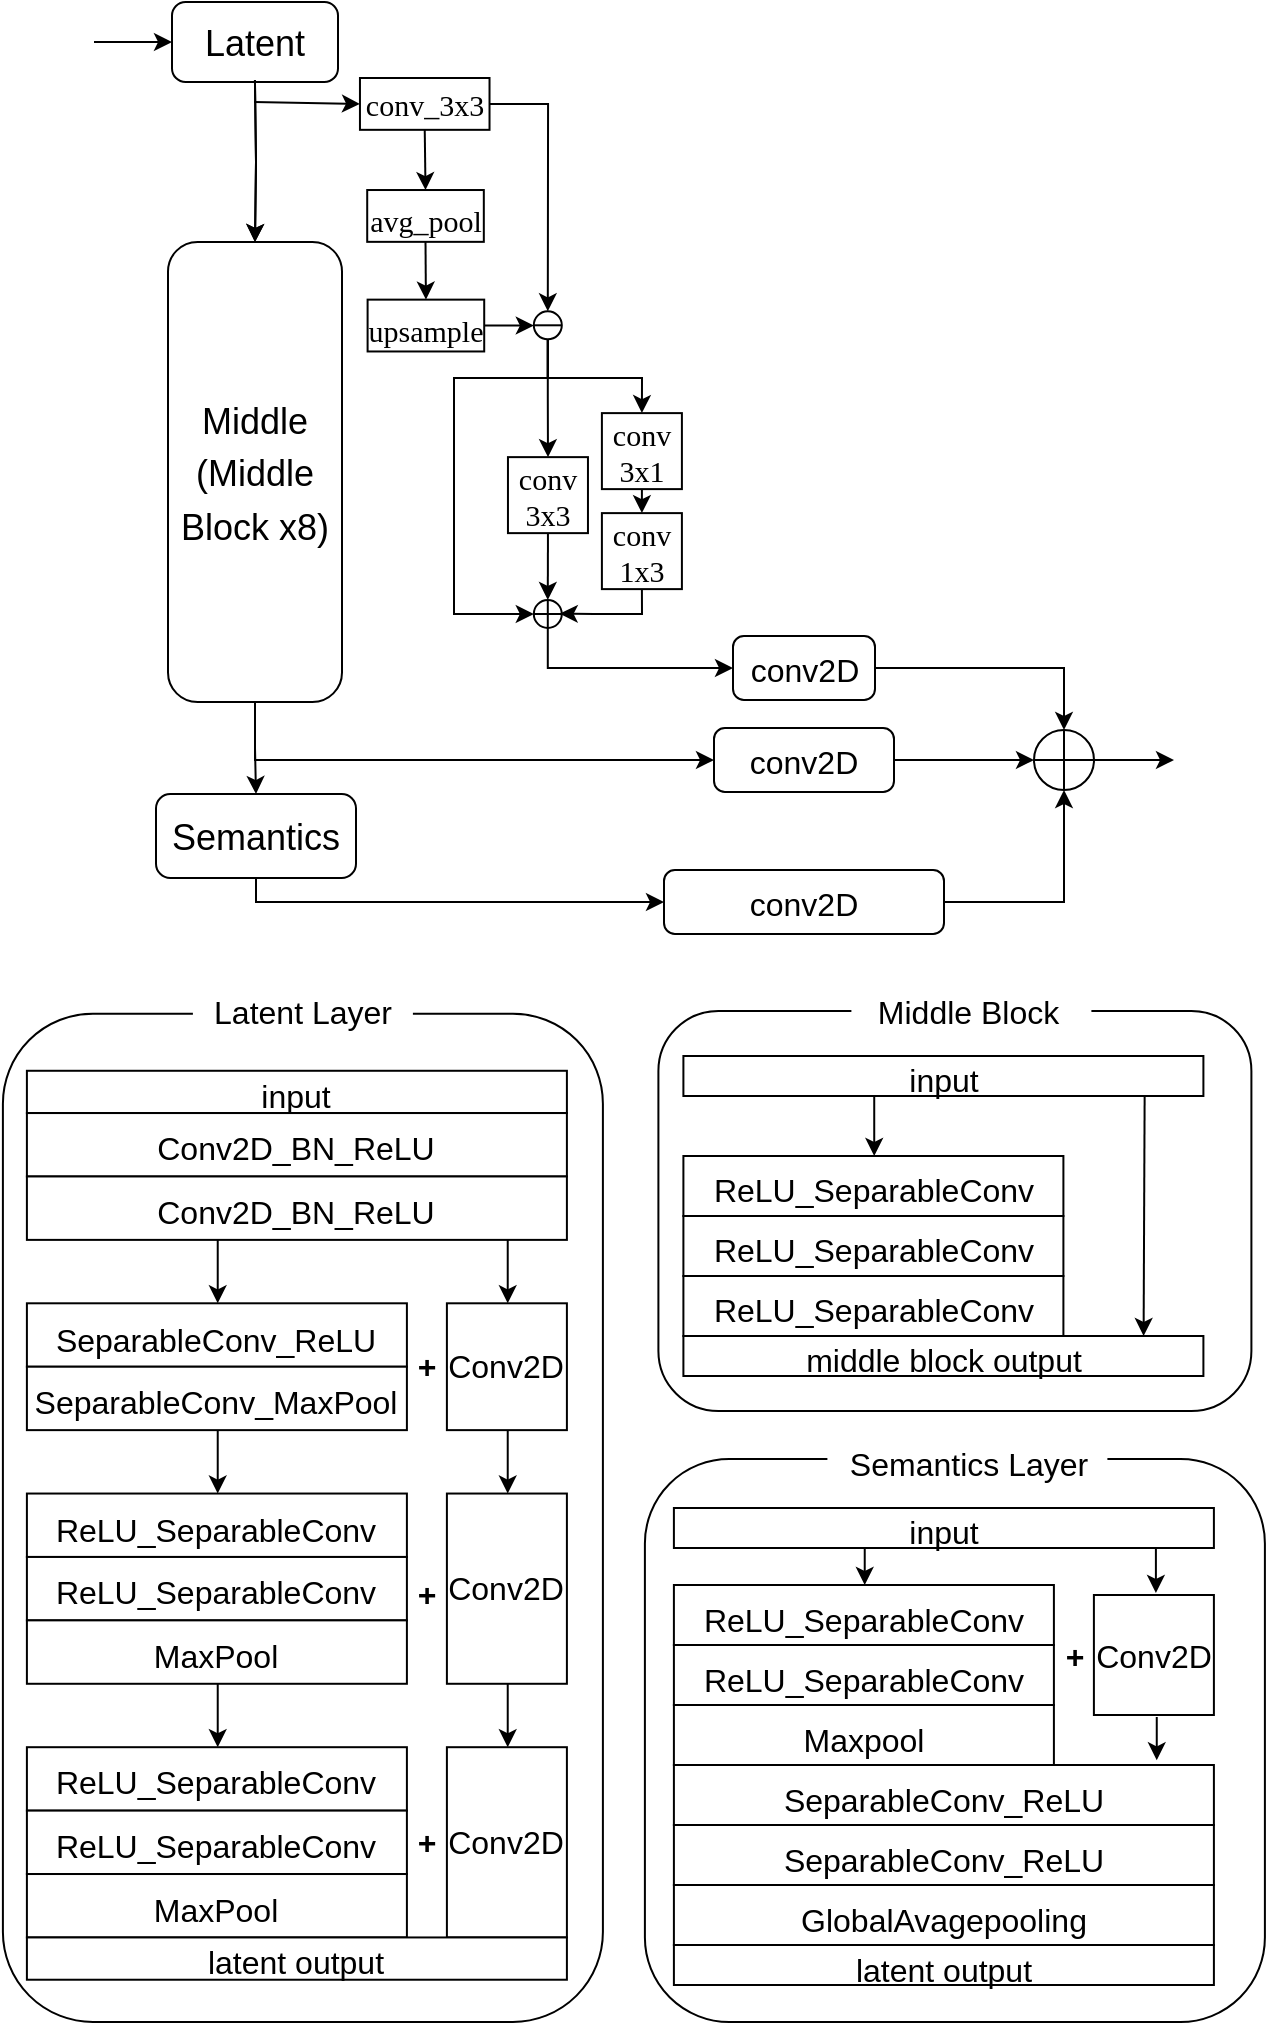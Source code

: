<mxfile version="20.1.4" type="github">
  <diagram id="WAzO3WtMI_GyH3f_W9UE" name="Page-1">
    <mxGraphModel dx="2083" dy="1108" grid="1" gridSize="10" guides="1" tooltips="1" connect="1" arrows="1" fold="1" page="1" pageScale="1" pageWidth="827" pageHeight="1169" math="0" shadow="0">
      <root>
        <mxCell id="0" />
        <mxCell id="1" parent="0" />
        <mxCell id="YoniJZbzX_0_3eX6zQOQ-44" style="edgeStyle=orthogonalEdgeStyle;rounded=0;orthogonalLoop=1;jettySize=auto;html=1;exitX=0.5;exitY=1;exitDx=0;exitDy=0;entryX=0.5;entryY=0;entryDx=0;entryDy=0;fontSize=28;" edge="1" parent="1" source="YoniJZbzX_0_3eX6zQOQ-24" target="YoniJZbzX_0_3eX6zQOQ-28">
          <mxGeometry relative="1" as="geometry">
            <Array as="points">
              <mxPoint x="317" y="248" />
              <mxPoint x="364" y="248" />
            </Array>
          </mxGeometry>
        </mxCell>
        <mxCell id="YoniJZbzX_0_3eX6zQOQ-49" style="edgeStyle=orthogonalEdgeStyle;rounded=0;orthogonalLoop=1;jettySize=auto;html=1;exitX=0.5;exitY=1;exitDx=0;exitDy=0;entryX=0;entryY=0.5;entryDx=0;entryDy=0;fontSize=28;" edge="1" parent="1" source="YoniJZbzX_0_3eX6zQOQ-24" target="YoniJZbzX_0_3eX6zQOQ-37">
          <mxGeometry relative="1" as="geometry">
            <Array as="points">
              <mxPoint x="317" y="248" />
              <mxPoint x="270" y="248" />
              <mxPoint x="270" y="366" />
            </Array>
          </mxGeometry>
        </mxCell>
        <mxCell id="YoniJZbzX_0_3eX6zQOQ-24" value="" style="ellipse;whiteSpace=wrap;html=1;labelBackgroundColor=none;fontFamily=Times New Roman;fontSize=20;fillColor=none;gradientColor=none;" vertex="1" parent="1">
          <mxGeometry x="309.904" y="214.652" width="14" height="14" as="geometry" />
        </mxCell>
        <mxCell id="YoniJZbzX_0_3eX6zQOQ-6" value="" style="endArrow=classic;html=1;rounded=0;fontFamily=Times New Roman;fontSize=20;exitX=1;exitY=0.5;exitDx=0;exitDy=0;entryX=0.5;entryY=0;entryDx=0;entryDy=0;" edge="1" parent="1" target="YoniJZbzX_0_3eX6zQOQ-24">
          <mxGeometry width="50" height="50" relative="1" as="geometry">
            <mxPoint x="282.76" y="110.957" as="sourcePoint" />
            <mxPoint x="317.03" y="199.061" as="targetPoint" />
            <Array as="points">
              <mxPoint x="317.03" y="110.957" />
            </Array>
          </mxGeometry>
        </mxCell>
        <mxCell id="6SteIcs9atlxRpSBMP28-93" value="" style="edgeStyle=orthogonalEdgeStyle;rounded=0;orthogonalLoop=1;jettySize=auto;html=1;fontSize=20;" parent="1" target="6SteIcs9atlxRpSBMP28-2" edge="1">
          <mxGeometry relative="1" as="geometry">
            <mxPoint x="170.471" y="99" as="sourcePoint" />
          </mxGeometry>
        </mxCell>
        <mxCell id="6SteIcs9atlxRpSBMP28-94" value="" style="edgeStyle=orthogonalEdgeStyle;rounded=0;orthogonalLoop=1;jettySize=auto;html=1;fontSize=20;" parent="1" target="6SteIcs9atlxRpSBMP28-2" edge="1">
          <mxGeometry relative="1" as="geometry">
            <mxPoint x="170.471" y="99" as="sourcePoint" />
          </mxGeometry>
        </mxCell>
        <mxCell id="YoniJZbzX_0_3eX6zQOQ-26" style="edgeStyle=orthogonalEdgeStyle;rounded=0;orthogonalLoop=1;jettySize=auto;html=1;exitX=0.5;exitY=1;exitDx=0;exitDy=0;entryX=0.5;entryY=0;entryDx=0;entryDy=0;fontSize=20;" edge="1" parent="1" source="6SteIcs9atlxRpSBMP28-2" target="6SteIcs9atlxRpSBMP28-3">
          <mxGeometry relative="1" as="geometry" />
        </mxCell>
        <mxCell id="YoniJZbzX_0_3eX6zQOQ-60" style="edgeStyle=orthogonalEdgeStyle;rounded=0;orthogonalLoop=1;jettySize=auto;html=1;exitX=0.5;exitY=1;exitDx=0;exitDy=0;entryX=0;entryY=0.5;entryDx=0;entryDy=0;fontSize=16;" edge="1" parent="1" source="6SteIcs9atlxRpSBMP28-2" target="6SteIcs9atlxRpSBMP28-80">
          <mxGeometry relative="1" as="geometry" />
        </mxCell>
        <mxCell id="6SteIcs9atlxRpSBMP28-2" value="&lt;font style=&quot;font-size: 18px;&quot;&gt;&lt;span style=&quot;&quot;&gt;Middle&lt;/span&gt;&lt;br&gt;&lt;font style=&quot;font-size: 18px;&quot;&gt;(Middle Block x8)&lt;/font&gt;&lt;br&gt;&lt;/font&gt;" style="rounded=1;whiteSpace=wrap;html=1;fontSize=22;strokeColor=default;fillColor=none;arcSize=17;" parent="1" vertex="1">
          <mxGeometry x="127" y="180" width="87" height="230" as="geometry" />
        </mxCell>
        <mxCell id="YoniJZbzX_0_3eX6zQOQ-57" style="edgeStyle=orthogonalEdgeStyle;rounded=0;orthogonalLoop=1;jettySize=auto;html=1;exitX=0.5;exitY=1;exitDx=0;exitDy=0;entryX=0;entryY=0.5;entryDx=0;entryDy=0;fontSize=16;" edge="1" parent="1" source="6SteIcs9atlxRpSBMP28-3" target="6SteIcs9atlxRpSBMP28-82">
          <mxGeometry relative="1" as="geometry">
            <Array as="points">
              <mxPoint x="171" y="510" />
            </Array>
          </mxGeometry>
        </mxCell>
        <mxCell id="6SteIcs9atlxRpSBMP28-3" value="&lt;font style=&quot;font-size: 18px;&quot;&gt;Semantics&lt;/font&gt;" style="rounded=1;whiteSpace=wrap;html=1;fontSize=22;strokeColor=default;fillColor=none;arcSize=17;" parent="1" vertex="1">
          <mxGeometry x="121" y="456" width="100" height="42" as="geometry" />
        </mxCell>
        <mxCell id="YoniJZbzX_0_3eX6zQOQ-56" style="edgeStyle=orthogonalEdgeStyle;rounded=0;orthogonalLoop=1;jettySize=auto;html=1;exitX=1;exitY=0.5;exitDx=0;exitDy=0;entryX=0.5;entryY=0;entryDx=0;entryDy=0;fontSize=16;" edge="1" parent="1" source="6SteIcs9atlxRpSBMP28-74" target="YoniJZbzX_0_3eX6zQOQ-53">
          <mxGeometry relative="1" as="geometry" />
        </mxCell>
        <mxCell id="6SteIcs9atlxRpSBMP28-74" value="&lt;font style=&quot;font-size: 16px;&quot;&gt;conv2D&lt;/font&gt;" style="rounded=1;whiteSpace=wrap;html=1;fontSize=22;strokeColor=default;fillColor=white;arcSize=17;" parent="1" vertex="1">
          <mxGeometry x="409.5" y="377" width="71" height="32" as="geometry" />
        </mxCell>
        <mxCell id="YoniJZbzX_0_3eX6zQOQ-54" style="edgeStyle=orthogonalEdgeStyle;rounded=0;orthogonalLoop=1;jettySize=auto;html=1;exitX=1;exitY=0.5;exitDx=0;exitDy=0;entryX=0;entryY=0.5;entryDx=0;entryDy=0;fontSize=16;" edge="1" parent="1" source="6SteIcs9atlxRpSBMP28-80" target="YoniJZbzX_0_3eX6zQOQ-53">
          <mxGeometry relative="1" as="geometry" />
        </mxCell>
        <mxCell id="6SteIcs9atlxRpSBMP28-80" value="&lt;font style=&quot;font-size: 16px;&quot;&gt;conv2D&lt;/font&gt;" style="rounded=1;whiteSpace=wrap;html=1;fontSize=22;strokeColor=default;fillColor=white;arcSize=17;align=center;" parent="1" vertex="1">
          <mxGeometry x="400" y="423" width="90" height="32" as="geometry" />
        </mxCell>
        <mxCell id="YoniJZbzX_0_3eX6zQOQ-58" style="edgeStyle=orthogonalEdgeStyle;rounded=0;orthogonalLoop=1;jettySize=auto;html=1;exitX=1;exitY=0.5;exitDx=0;exitDy=0;entryX=0.5;entryY=1;entryDx=0;entryDy=0;fontSize=16;" edge="1" parent="1" source="6SteIcs9atlxRpSBMP28-82" target="YoniJZbzX_0_3eX6zQOQ-53">
          <mxGeometry relative="1" as="geometry" />
        </mxCell>
        <mxCell id="6SteIcs9atlxRpSBMP28-82" value="&lt;font style=&quot;font-size: 16px;&quot;&gt;conv2D&lt;/font&gt;" style="rounded=1;whiteSpace=wrap;html=1;fontSize=22;strokeColor=default;fillColor=white;arcSize=17;" parent="1" vertex="1">
          <mxGeometry x="375" y="494" width="140" height="32" as="geometry" />
        </mxCell>
        <mxCell id="6SteIcs9atlxRpSBMP28-259" value="" style="endArrow=classic;html=1;rounded=0;fontSize=22;entryX=0;entryY=0.5;entryDx=0;entryDy=0;" parent="1" edge="1" target="6SteIcs9atlxRpSBMP28-267">
          <mxGeometry width="50" height="50" relative="1" as="geometry">
            <mxPoint x="90" y="80" as="sourcePoint" />
            <mxPoint x="70" y="120" as="targetPoint" />
          </mxGeometry>
        </mxCell>
        <mxCell id="6SteIcs9atlxRpSBMP28-267" value="&lt;font style=&quot;font-size: 18px;&quot;&gt;Latent&lt;/font&gt;" style="rounded=1;whiteSpace=wrap;html=1;fontSize=22;strokeColor=default;fillColor=none;arcSize=17;" parent="1" vertex="1">
          <mxGeometry x="129" y="60" width="83" height="40" as="geometry" />
        </mxCell>
        <mxCell id="YoniJZbzX_0_3eX6zQOQ-1" value="" style="group" vertex="1" connectable="0" parent="1">
          <mxGeometry x="44.45" y="550" width="631" height="520" as="geometry" />
        </mxCell>
        <mxCell id="6SteIcs9atlxRpSBMP28-83" value="" style="group" parent="YoniJZbzX_0_3eX6zQOQ-1" vertex="1" connectable="0">
          <mxGeometry width="300" height="520" as="geometry" />
        </mxCell>
        <mxCell id="6SteIcs9atlxRpSBMP28-65" value="" style="rounded=1;whiteSpace=wrap;html=1;fontSize=16;" parent="6SteIcs9atlxRpSBMP28-83" vertex="1">
          <mxGeometry y="15.854" width="300" height="504.146" as="geometry" />
        </mxCell>
        <mxCell id="6SteIcs9atlxRpSBMP28-5" value="&lt;font style=&quot;font-size: 16px;&quot;&gt;input&lt;/font&gt;" style="rounded=0;whiteSpace=wrap;html=1;fontSize=20;align=center;" parent="6SteIcs9atlxRpSBMP28-83" vertex="1">
          <mxGeometry x="12" y="44.39" width="270" height="21.138" as="geometry" />
        </mxCell>
        <mxCell id="6SteIcs9atlxRpSBMP28-6" value="&lt;font style=&quot;font-size: 16px;&quot;&gt;Conv2D_BN_ReLU&lt;/font&gt;" style="rounded=0;whiteSpace=wrap;html=1;fontSize=20;" parent="6SteIcs9atlxRpSBMP28-83" vertex="1">
          <mxGeometry x="12" y="65.528" width="270" height="31.707" as="geometry" />
        </mxCell>
        <mxCell id="6SteIcs9atlxRpSBMP28-7" value="&lt;font style=&quot;font-size: 16px;&quot;&gt;Conv2D_BN_ReLU&lt;/font&gt;" style="rounded=0;whiteSpace=wrap;html=1;fontSize=20;" parent="6SteIcs9atlxRpSBMP28-83" vertex="1">
          <mxGeometry x="12" y="97.236" width="270" height="31.707" as="geometry" />
        </mxCell>
        <mxCell id="6SteIcs9atlxRpSBMP28-8" value="" style="endArrow=classic;html=1;rounded=0;fontSize=30;" parent="6SteIcs9atlxRpSBMP28-83" edge="1">
          <mxGeometry width="50" height="50" relative="1" as="geometry">
            <mxPoint x="107.413" y="128.943" as="sourcePoint" />
            <mxPoint x="107.413" y="160.65" as="targetPoint" />
          </mxGeometry>
        </mxCell>
        <mxCell id="6SteIcs9atlxRpSBMP28-9" value="&lt;font style=&quot;font-size: 16px;&quot;&gt;SeparableConv_ReLU&lt;/font&gt;" style="rounded=0;whiteSpace=wrap;html=1;fontSize=20;" parent="6SteIcs9atlxRpSBMP28-83" vertex="1">
          <mxGeometry x="12" y="160.65" width="190" height="31.707" as="geometry" />
        </mxCell>
        <mxCell id="6SteIcs9atlxRpSBMP28-10" value="&lt;font style=&quot;font-size: 16px;&quot;&gt;SeparableConv_MaxPool&lt;/font&gt;" style="rounded=0;whiteSpace=wrap;html=1;fontSize=20;" parent="6SteIcs9atlxRpSBMP28-83" vertex="1">
          <mxGeometry x="12" y="192.358" width="190" height="31.707" as="geometry" />
        </mxCell>
        <mxCell id="6SteIcs9atlxRpSBMP28-11" value="Conv2D" style="rounded=0;whiteSpace=wrap;html=1;fontSize=16;" parent="6SteIcs9atlxRpSBMP28-83" vertex="1">
          <mxGeometry x="222" y="160.65" width="60" height="63.415" as="geometry" />
        </mxCell>
        <mxCell id="6SteIcs9atlxRpSBMP28-12" value="&lt;font style=&quot;font-size: 16px;&quot;&gt;ReLU_SeparableConv&lt;/font&gt;" style="rounded=0;whiteSpace=wrap;html=1;fontSize=20;" parent="6SteIcs9atlxRpSBMP28-83" vertex="1">
          <mxGeometry x="12" y="255.772" width="190" height="31.707" as="geometry" />
        </mxCell>
        <mxCell id="6SteIcs9atlxRpSBMP28-13" value="&lt;font style=&quot;font-size: 16px;&quot;&gt;ReLU_SeparableConv&lt;/font&gt;" style="rounded=0;whiteSpace=wrap;html=1;fontSize=20;" parent="6SteIcs9atlxRpSBMP28-83" vertex="1">
          <mxGeometry x="12" y="287.48" width="190" height="31.707" as="geometry" />
        </mxCell>
        <mxCell id="6SteIcs9atlxRpSBMP28-14" value="Conv2D" style="rounded=0;whiteSpace=wrap;html=1;fontSize=16;" parent="6SteIcs9atlxRpSBMP28-83" vertex="1">
          <mxGeometry x="222" y="255.772" width="60" height="95.122" as="geometry" />
        </mxCell>
        <mxCell id="6SteIcs9atlxRpSBMP28-18" value="&lt;font style=&quot;font-size: 16px;&quot;&gt;MaxPool&lt;/font&gt;" style="rounded=0;whiteSpace=wrap;html=1;fontSize=20;" parent="6SteIcs9atlxRpSBMP28-83" vertex="1">
          <mxGeometry x="12" y="319.187" width="190" height="31.707" as="geometry" />
        </mxCell>
        <mxCell id="6SteIcs9atlxRpSBMP28-19" value="&lt;font style=&quot;font-size: 16px;&quot;&gt;ReLU_SeparableConv&lt;/font&gt;" style="rounded=0;whiteSpace=wrap;html=1;fontSize=20;" parent="6SteIcs9atlxRpSBMP28-83" vertex="1">
          <mxGeometry x="12" y="382.602" width="190" height="31.707" as="geometry" />
        </mxCell>
        <mxCell id="6SteIcs9atlxRpSBMP28-20" value="&lt;font style=&quot;font-size: 16px;&quot;&gt;ReLU_SeparableConv&lt;/font&gt;" style="rounded=0;whiteSpace=wrap;html=1;fontSize=20;" parent="6SteIcs9atlxRpSBMP28-83" vertex="1">
          <mxGeometry x="12" y="414.309" width="190" height="31.707" as="geometry" />
        </mxCell>
        <mxCell id="6SteIcs9atlxRpSBMP28-21" value="Conv2D" style="rounded=0;whiteSpace=wrap;html=1;fontSize=16;" parent="6SteIcs9atlxRpSBMP28-83" vertex="1">
          <mxGeometry x="222" y="382.602" width="60" height="95.122" as="geometry" />
        </mxCell>
        <mxCell id="6SteIcs9atlxRpSBMP28-22" value="&lt;font style=&quot;font-size: 16px;&quot;&gt;MaxPool&lt;/font&gt;" style="rounded=0;whiteSpace=wrap;html=1;fontSize=20;" parent="6SteIcs9atlxRpSBMP28-83" vertex="1">
          <mxGeometry x="12" y="446.016" width="190" height="31.707" as="geometry" />
        </mxCell>
        <mxCell id="6SteIcs9atlxRpSBMP28-23" value="&lt;font style=&quot;font-size: 16px;&quot;&gt;latent output&lt;/font&gt;" style="rounded=0;whiteSpace=wrap;html=1;fontSize=20;align=center;" parent="6SteIcs9atlxRpSBMP28-83" vertex="1">
          <mxGeometry x="12" y="477.724" width="270" height="21.138" as="geometry" />
        </mxCell>
        <mxCell id="6SteIcs9atlxRpSBMP28-24" value="" style="endArrow=classic;html=1;rounded=0;fontSize=30;" parent="6SteIcs9atlxRpSBMP28-83" edge="1">
          <mxGeometry width="50" height="50" relative="1" as="geometry">
            <mxPoint x="252.413" y="128.943" as="sourcePoint" />
            <mxPoint x="252.413" y="160.65" as="targetPoint" />
          </mxGeometry>
        </mxCell>
        <mxCell id="6SteIcs9atlxRpSBMP28-25" value="" style="endArrow=classic;html=1;rounded=0;fontSize=30;" parent="6SteIcs9atlxRpSBMP28-83" edge="1">
          <mxGeometry width="50" height="50" relative="1" as="geometry">
            <mxPoint x="107.413" y="224.065" as="sourcePoint" />
            <mxPoint x="107.413" y="255.772" as="targetPoint" />
          </mxGeometry>
        </mxCell>
        <mxCell id="6SteIcs9atlxRpSBMP28-26" value="" style="endArrow=classic;html=1;rounded=0;fontSize=30;" parent="6SteIcs9atlxRpSBMP28-83" edge="1">
          <mxGeometry width="50" height="50" relative="1" as="geometry">
            <mxPoint x="107.413" y="350.894" as="sourcePoint" />
            <mxPoint x="107.413" y="382.602" as="targetPoint" />
          </mxGeometry>
        </mxCell>
        <mxCell id="6SteIcs9atlxRpSBMP28-27" value="" style="endArrow=classic;html=1;rounded=0;fontSize=30;" parent="6SteIcs9atlxRpSBMP28-83" edge="1">
          <mxGeometry width="50" height="50" relative="1" as="geometry">
            <mxPoint x="252.413" y="224.065" as="sourcePoint" />
            <mxPoint x="252.413" y="255.772" as="targetPoint" />
          </mxGeometry>
        </mxCell>
        <mxCell id="6SteIcs9atlxRpSBMP28-28" value="" style="endArrow=classic;html=1;rounded=0;fontSize=30;" parent="6SteIcs9atlxRpSBMP28-83" edge="1">
          <mxGeometry width="50" height="50" relative="1" as="geometry">
            <mxPoint x="252.413" y="350.894" as="sourcePoint" />
            <mxPoint x="252.413" y="382.602" as="targetPoint" />
          </mxGeometry>
        </mxCell>
        <mxCell id="6SteIcs9atlxRpSBMP28-29" value="Latent Layer" style="text;html=1;align=center;verticalAlign=middle;resizable=0;points=[];autosize=1;strokeColor=none;fillColor=default;fontSize=16;" parent="6SteIcs9atlxRpSBMP28-83" vertex="1">
          <mxGeometry x="95" width="110" height="30" as="geometry" />
        </mxCell>
        <mxCell id="6SteIcs9atlxRpSBMP28-51" value="&lt;b&gt;+&lt;/b&gt;" style="text;html=1;align=center;verticalAlign=middle;resizable=0;points=[];autosize=1;strokeColor=none;fillColor=none;fontSize=16;" parent="6SteIcs9atlxRpSBMP28-83" vertex="1">
          <mxGeometry x="197" y="176.504" width="30" height="30" as="geometry" />
        </mxCell>
        <mxCell id="6SteIcs9atlxRpSBMP28-52" value="&lt;b&gt;+&lt;/b&gt;" style="text;html=1;align=center;verticalAlign=middle;resizable=0;points=[];autosize=1;strokeColor=none;fillColor=none;fontSize=16;" parent="6SteIcs9atlxRpSBMP28-83" vertex="1">
          <mxGeometry x="197" y="290.65" width="30" height="30" as="geometry" />
        </mxCell>
        <mxCell id="6SteIcs9atlxRpSBMP28-53" value="&lt;b&gt;+&lt;/b&gt;" style="text;html=1;align=center;verticalAlign=middle;resizable=0;points=[];autosize=1;strokeColor=none;fillColor=none;fontSize=16;" parent="6SteIcs9atlxRpSBMP28-83" vertex="1">
          <mxGeometry x="197" y="415.366" width="30" height="30" as="geometry" />
        </mxCell>
        <mxCell id="6SteIcs9atlxRpSBMP28-84" value="" style="group" parent="YoniJZbzX_0_3eX6zQOQ-1" vertex="1" connectable="0">
          <mxGeometry x="327.75" width="296.5" height="214.5" as="geometry" />
        </mxCell>
        <mxCell id="6SteIcs9atlxRpSBMP28-67" value="" style="rounded=1;whiteSpace=wrap;html=1;fontSize=16;fillColor=default;" parent="6SteIcs9atlxRpSBMP28-84" vertex="1">
          <mxGeometry y="14.5" width="296.5" height="200" as="geometry" />
        </mxCell>
        <mxCell id="6SteIcs9atlxRpSBMP28-30" value="&lt;font style=&quot;font-size: 16px;&quot;&gt;input&lt;/font&gt;" style="rounded=0;whiteSpace=wrap;html=1;fontSize=20;align=center;" parent="6SteIcs9atlxRpSBMP28-84" vertex="1">
          <mxGeometry x="12.5" y="37" width="260" height="20" as="geometry" />
        </mxCell>
        <mxCell id="6SteIcs9atlxRpSBMP28-33" value="" style="endArrow=classic;html=1;rounded=0;fontSize=30;" parent="6SteIcs9atlxRpSBMP28-84" edge="1">
          <mxGeometry width="50" height="50" relative="1" as="geometry">
            <mxPoint x="107.913" y="57" as="sourcePoint" />
            <mxPoint x="107.913" y="87" as="targetPoint" />
          </mxGeometry>
        </mxCell>
        <mxCell id="6SteIcs9atlxRpSBMP28-34" value="&lt;font style=&quot;font-size: 16px;&quot;&gt;ReLU_SeparableConv&lt;/font&gt;" style="rounded=0;whiteSpace=wrap;html=1;fontSize=20;" parent="6SteIcs9atlxRpSBMP28-84" vertex="1">
          <mxGeometry x="12.5" y="87" width="190" height="30" as="geometry" />
        </mxCell>
        <mxCell id="6SteIcs9atlxRpSBMP28-35" value="&lt;span style=&quot;font-size: 16px;&quot;&gt;ReLU_SeparableConv&lt;/span&gt;" style="rounded=0;whiteSpace=wrap;html=1;fontSize=20;" parent="6SteIcs9atlxRpSBMP28-84" vertex="1">
          <mxGeometry x="12.5" y="117" width="190" height="30" as="geometry" />
        </mxCell>
        <mxCell id="6SteIcs9atlxRpSBMP28-37" value="" style="endArrow=classic;html=1;rounded=0;fontSize=30;entryX=0.885;entryY=0;entryDx=0;entryDy=0;entryPerimeter=0;" parent="6SteIcs9atlxRpSBMP28-84" target="6SteIcs9atlxRpSBMP28-40" edge="1">
          <mxGeometry width="50" height="50" relative="1" as="geometry">
            <mxPoint x="243.12" y="57" as="sourcePoint" />
            <mxPoint x="243.12" y="87" as="targetPoint" />
          </mxGeometry>
        </mxCell>
        <mxCell id="6SteIcs9atlxRpSBMP28-38" value="Middle Block&amp;nbsp;" style="text;html=1;align=center;verticalAlign=middle;resizable=0;points=[];autosize=1;strokeColor=none;fillColor=default;fontSize=16;" parent="6SteIcs9atlxRpSBMP28-84" vertex="1">
          <mxGeometry x="96.5" width="120" height="30" as="geometry" />
        </mxCell>
        <mxCell id="6SteIcs9atlxRpSBMP28-39" value="&lt;span style=&quot;font-size: 16px;&quot;&gt;ReLU_SeparableConv&lt;/span&gt;" style="rounded=0;whiteSpace=wrap;html=1;fontSize=20;" parent="6SteIcs9atlxRpSBMP28-84" vertex="1">
          <mxGeometry x="12.5" y="147" width="190" height="30" as="geometry" />
        </mxCell>
        <mxCell id="6SteIcs9atlxRpSBMP28-40" value="&lt;span style=&quot;font-size: 16px;&quot;&gt;middle block output&lt;/span&gt;" style="rounded=0;whiteSpace=wrap;html=1;fontSize=20;align=center;" parent="6SteIcs9atlxRpSBMP28-84" vertex="1">
          <mxGeometry x="12.5" y="177" width="260" height="20" as="geometry" />
        </mxCell>
        <mxCell id="6SteIcs9atlxRpSBMP28-85" value="" style="group" parent="YoniJZbzX_0_3eX6zQOQ-1" vertex="1" connectable="0">
          <mxGeometry x="321" y="226" width="310" height="294" as="geometry" />
        </mxCell>
        <mxCell id="6SteIcs9atlxRpSBMP28-68" value="" style="rounded=1;whiteSpace=wrap;html=1;fontSize=16;fillColor=default;" parent="6SteIcs9atlxRpSBMP28-85" vertex="1">
          <mxGeometry y="12.5" width="310" height="281.5" as="geometry" />
        </mxCell>
        <mxCell id="6SteIcs9atlxRpSBMP28-43" value="Semantics Layer" style="text;html=1;align=center;verticalAlign=middle;resizable=0;points=[];autosize=1;strokeColor=none;fillColor=default;fontSize=16;" parent="6SteIcs9atlxRpSBMP28-85" vertex="1">
          <mxGeometry x="91.25" width="140" height="30" as="geometry" />
        </mxCell>
        <mxCell id="6SteIcs9atlxRpSBMP28-45" value="" style="endArrow=classic;html=1;rounded=0;fontSize=30;" parent="6SteIcs9atlxRpSBMP28-85" edge="1">
          <mxGeometry width="50" height="50" relative="1" as="geometry">
            <mxPoint x="109.913" y="45.5" as="sourcePoint" />
            <mxPoint x="109.913" y="75.5" as="targetPoint" />
          </mxGeometry>
        </mxCell>
        <mxCell id="6SteIcs9atlxRpSBMP28-46" value="&lt;font style=&quot;font-size: 16px;&quot;&gt;ReLU_SeparableConv&lt;/font&gt;" style="rounded=0;whiteSpace=wrap;html=1;fontSize=20;" parent="6SteIcs9atlxRpSBMP28-85" vertex="1">
          <mxGeometry x="14.5" y="75.5" width="190" height="30" as="geometry" />
        </mxCell>
        <mxCell id="6SteIcs9atlxRpSBMP28-47" value="&lt;span style=&quot;font-size: 16px;&quot;&gt;ReLU_SeparableConv&lt;/span&gt;" style="rounded=0;whiteSpace=wrap;html=1;fontSize=20;" parent="6SteIcs9atlxRpSBMP28-85" vertex="1">
          <mxGeometry x="14.5" y="105.5" width="190" height="30" as="geometry" />
        </mxCell>
        <mxCell id="6SteIcs9atlxRpSBMP28-49" value="&lt;span style=&quot;font-size: 16px;&quot;&gt;Maxpool&lt;/span&gt;" style="rounded=0;whiteSpace=wrap;html=1;fontSize=20;" parent="6SteIcs9atlxRpSBMP28-85" vertex="1">
          <mxGeometry x="14.5" y="135.5" width="190" height="30" as="geometry" />
        </mxCell>
        <mxCell id="6SteIcs9atlxRpSBMP28-55" value="Conv2D" style="rounded=0;whiteSpace=wrap;html=1;fontSize=16;" parent="6SteIcs9atlxRpSBMP28-85" vertex="1">
          <mxGeometry x="224.5" y="80.5" width="60" height="60" as="geometry" />
        </mxCell>
        <mxCell id="6SteIcs9atlxRpSBMP28-56" value="" style="endArrow=classic;html=1;rounded=0;fontSize=30;entryX=0.5;entryY=0;entryDx=0;entryDy=0;" parent="6SteIcs9atlxRpSBMP28-85" edge="1">
          <mxGeometry width="50" height="50" relative="1" as="geometry">
            <mxPoint x="255.5" y="47.5" as="sourcePoint" />
            <mxPoint x="255.5" y="79.5" as="targetPoint" />
          </mxGeometry>
        </mxCell>
        <mxCell id="6SteIcs9atlxRpSBMP28-58" value="&lt;span style=&quot;font-size: 16px;&quot;&gt;SeparableConv_&lt;/span&gt;&lt;span style=&quot;font-size: 16px;&quot;&gt;ReLU&lt;/span&gt;" style="rounded=0;whiteSpace=wrap;html=1;fontSize=20;" parent="6SteIcs9atlxRpSBMP28-85" vertex="1">
          <mxGeometry x="14.5" y="165.5" width="270" height="30" as="geometry" />
        </mxCell>
        <mxCell id="6SteIcs9atlxRpSBMP28-59" value="&lt;span style=&quot;font-size: 16px;&quot;&gt;SeparableConv_&lt;/span&gt;&lt;span style=&quot;font-size: 16px;&quot;&gt;ReLU&lt;/span&gt;" style="rounded=0;whiteSpace=wrap;html=1;fontSize=20;" parent="6SteIcs9atlxRpSBMP28-85" vertex="1">
          <mxGeometry x="14.5" y="195.5" width="270" height="30" as="geometry" />
        </mxCell>
        <mxCell id="6SteIcs9atlxRpSBMP28-60" value="&lt;span style=&quot;font-size: 16px;&quot;&gt;GlobalAvagepooling&lt;/span&gt;" style="rounded=0;whiteSpace=wrap;html=1;fontSize=20;" parent="6SteIcs9atlxRpSBMP28-85" vertex="1">
          <mxGeometry x="14.5" y="225.5" width="270" height="30" as="geometry" />
        </mxCell>
        <mxCell id="6SteIcs9atlxRpSBMP28-61" value="&lt;font style=&quot;font-size: 16px;&quot;&gt;input&lt;/font&gt;" style="rounded=0;whiteSpace=wrap;html=1;fontSize=20;align=center;" parent="6SteIcs9atlxRpSBMP28-85" vertex="1">
          <mxGeometry x="14.5" y="37" width="270" height="20" as="geometry" />
        </mxCell>
        <mxCell id="6SteIcs9atlxRpSBMP28-62" value="" style="endArrow=classic;html=1;rounded=0;fontSize=30;entryX=0.909;entryY=-0.112;entryDx=0;entryDy=0;entryPerimeter=0;" parent="6SteIcs9atlxRpSBMP28-85" edge="1">
          <mxGeometry width="50" height="50" relative="1" as="geometry">
            <mxPoint x="255.93" y="141.5" as="sourcePoint" />
            <mxPoint x="255.93" y="163.14" as="targetPoint" />
          </mxGeometry>
        </mxCell>
        <mxCell id="6SteIcs9atlxRpSBMP28-63" value="&lt;b&gt;+&lt;/b&gt;" style="text;html=1;align=center;verticalAlign=middle;resizable=0;points=[];autosize=1;strokeColor=none;fillColor=none;fontSize=16;" parent="6SteIcs9atlxRpSBMP28-85" vertex="1">
          <mxGeometry x="199.5" y="95.5" width="30" height="30" as="geometry" />
        </mxCell>
        <mxCell id="6SteIcs9atlxRpSBMP28-64" value="&lt;font style=&quot;font-size: 16px;&quot;&gt;latent output&lt;/font&gt;" style="rounded=0;whiteSpace=wrap;html=1;fontSize=20;align=center;" parent="6SteIcs9atlxRpSBMP28-85" vertex="1">
          <mxGeometry x="14.5" y="255.5" width="270" height="20" as="geometry" />
        </mxCell>
        <mxCell id="YoniJZbzX_0_3eX6zQOQ-2" value="&lt;font style=&quot;&quot; face=&quot;Times New Roman&quot;&gt;&lt;font style=&quot;font-size: 15px;&quot;&gt;conv_3x3&lt;/font&gt;&lt;br&gt;&lt;/font&gt;" style="rounded=0;whiteSpace=wrap;html=1;" vertex="1" parent="1">
          <mxGeometry x="222.978" y="98" width="64.782" height="25.913" as="geometry" />
        </mxCell>
        <mxCell id="YoniJZbzX_0_3eX6zQOQ-4" value="" style="endArrow=classic;html=1;rounded=0;entryX=0.5;entryY=0;entryDx=0;entryDy=0;exitX=0.5;exitY=1;exitDx=0;exitDy=0;" edge="1" parent="1" source="YoniJZbzX_0_3eX6zQOQ-2" target="YoniJZbzX_0_3eX6zQOQ-7">
          <mxGeometry width="50" height="50" relative="1" as="geometry">
            <mxPoint x="255.239" y="130.391" as="sourcePoint" />
            <mxPoint x="255.304" y="162.783" as="targetPoint" />
          </mxGeometry>
        </mxCell>
        <mxCell id="YoniJZbzX_0_3eX6zQOQ-39" style="edgeStyle=orthogonalEdgeStyle;rounded=0;orthogonalLoop=1;jettySize=auto;html=1;exitX=0.5;exitY=1;exitDx=0;exitDy=0;entryX=0.5;entryY=0;entryDx=0;entryDy=0;fontSize=28;" edge="1" parent="1" source="YoniJZbzX_0_3eX6zQOQ-7" target="YoniJZbzX_0_3eX6zQOQ-8">
          <mxGeometry relative="1" as="geometry" />
        </mxCell>
        <mxCell id="YoniJZbzX_0_3eX6zQOQ-7" value="&lt;font style=&quot;font-size: 15px;&quot;&gt;avg_pool&lt;/font&gt;" style="rounded=0;whiteSpace=wrap;html=1;fontFamily=Times New Roman;fontSize=20;" vertex="1" parent="1">
          <mxGeometry x="226.605" y="154.009" width="58.304" height="25.913" as="geometry" />
        </mxCell>
        <mxCell id="YoniJZbzX_0_3eX6zQOQ-36" style="edgeStyle=orthogonalEdgeStyle;rounded=0;orthogonalLoop=1;jettySize=auto;html=1;exitX=1;exitY=0.5;exitDx=0;exitDy=0;entryX=0;entryY=0.5;entryDx=0;entryDy=0;fontSize=15;" edge="1" parent="1" source="YoniJZbzX_0_3eX6zQOQ-8" target="YoniJZbzX_0_3eX6zQOQ-24">
          <mxGeometry relative="1" as="geometry" />
        </mxCell>
        <mxCell id="YoniJZbzX_0_3eX6zQOQ-8" value="&lt;font style=&quot;font-size: 15px;&quot;&gt;upsample&lt;/font&gt;" style="rounded=0;whiteSpace=wrap;html=1;fontFamily=Times New Roman;fontSize=20;" vertex="1" parent="1">
          <mxGeometry x="226.8" y="208.822" width="58.304" height="25.913" as="geometry" />
        </mxCell>
        <mxCell id="YoniJZbzX_0_3eX6zQOQ-33" style="edgeStyle=orthogonalEdgeStyle;rounded=0;orthogonalLoop=1;jettySize=auto;html=1;exitX=0.5;exitY=1;exitDx=0;exitDy=0;entryX=0.5;entryY=0;entryDx=0;entryDy=0;fontSize=15;" edge="1" parent="1" source="YoniJZbzX_0_3eX6zQOQ-24" target="YoniJZbzX_0_3eX6zQOQ-30">
          <mxGeometry relative="1" as="geometry" />
        </mxCell>
        <mxCell id="YoniJZbzX_0_3eX6zQOQ-34" style="edgeStyle=orthogonalEdgeStyle;rounded=0;orthogonalLoop=1;jettySize=auto;html=1;exitX=0.5;exitY=1;exitDx=0;exitDy=0;entryX=0.5;entryY=0;entryDx=0;entryDy=0;fontSize=15;" edge="1" parent="1" source="YoniJZbzX_0_3eX6zQOQ-28" target="YoniJZbzX_0_3eX6zQOQ-29">
          <mxGeometry relative="1" as="geometry" />
        </mxCell>
        <mxCell id="YoniJZbzX_0_3eX6zQOQ-28" value="&lt;font style=&quot;&quot; face=&quot;Times New Roman&quot;&gt;&lt;font style=&quot;font-size: 15px;&quot;&gt;conv&lt;br&gt;3x1&lt;/font&gt;&lt;br&gt;&lt;/font&gt;" style="rounded=0;whiteSpace=wrap;html=1;" vertex="1" parent="1">
          <mxGeometry x="343.95" y="265.56" width="40" height="38" as="geometry" />
        </mxCell>
        <mxCell id="YoniJZbzX_0_3eX6zQOQ-52" style="edgeStyle=orthogonalEdgeStyle;rounded=0;orthogonalLoop=1;jettySize=auto;html=1;exitX=0.5;exitY=1;exitDx=0;exitDy=0;entryX=0.926;entryY=0.491;entryDx=0;entryDy=0;entryPerimeter=0;fontSize=28;" edge="1" parent="1" source="YoniJZbzX_0_3eX6zQOQ-29" target="YoniJZbzX_0_3eX6zQOQ-37">
          <mxGeometry relative="1" as="geometry">
            <Array as="points">
              <mxPoint x="364" y="366" />
              <mxPoint x="340" y="366" />
            </Array>
          </mxGeometry>
        </mxCell>
        <mxCell id="YoniJZbzX_0_3eX6zQOQ-29" value="&lt;font style=&quot;&quot; face=&quot;Times New Roman&quot;&gt;&lt;font style=&quot;font-size: 15px;&quot;&gt;conv&lt;br&gt;1x3&lt;/font&gt;&lt;br&gt;&lt;/font&gt;" style="rounded=0;whiteSpace=wrap;html=1;" vertex="1" parent="1">
          <mxGeometry x="343.95" y="315.56" width="40" height="38" as="geometry" />
        </mxCell>
        <mxCell id="YoniJZbzX_0_3eX6zQOQ-41" style="edgeStyle=orthogonalEdgeStyle;rounded=0;orthogonalLoop=1;jettySize=auto;html=1;exitX=0.5;exitY=1;exitDx=0;exitDy=0;entryX=0.5;entryY=0;entryDx=0;entryDy=0;fontSize=28;" edge="1" parent="1" source="YoniJZbzX_0_3eX6zQOQ-30" target="YoniJZbzX_0_3eX6zQOQ-37">
          <mxGeometry relative="1" as="geometry" />
        </mxCell>
        <mxCell id="YoniJZbzX_0_3eX6zQOQ-30" value="&lt;font style=&quot;&quot; face=&quot;Times New Roman&quot;&gt;&lt;font style=&quot;font-size: 15px;&quot;&gt;conv&lt;br&gt;3x3&lt;/font&gt;&lt;br&gt;&lt;/font&gt;" style="rounded=0;whiteSpace=wrap;html=1;" vertex="1" parent="1">
          <mxGeometry x="296.982" y="287.563" width="40" height="38" as="geometry" />
        </mxCell>
        <mxCell id="YoniJZbzX_0_3eX6zQOQ-55" style="edgeStyle=orthogonalEdgeStyle;rounded=0;orthogonalLoop=1;jettySize=auto;html=1;exitX=0.5;exitY=1;exitDx=0;exitDy=0;entryX=0;entryY=0.5;entryDx=0;entryDy=0;fontSize=16;" edge="1" parent="1" source="YoniJZbzX_0_3eX6zQOQ-37" target="6SteIcs9atlxRpSBMP28-74">
          <mxGeometry relative="1" as="geometry" />
        </mxCell>
        <mxCell id="YoniJZbzX_0_3eX6zQOQ-37" value="" style="shape=orEllipse;perimeter=ellipsePerimeter;whiteSpace=wrap;html=1;backgroundOutline=1;fontSize=15;strokeColor=default;strokeWidth=1;fillColor=none;" vertex="1" parent="1">
          <mxGeometry x="309.9" y="359" width="14" height="14" as="geometry" />
        </mxCell>
        <mxCell id="YoniJZbzX_0_3eX6zQOQ-38" value="" style="endArrow=none;html=1;rounded=0;fontSize=28;exitX=0;exitY=0.5;exitDx=0;exitDy=0;entryX=1;entryY=0.5;entryDx=0;entryDy=0;" edge="1" parent="1" source="YoniJZbzX_0_3eX6zQOQ-24" target="YoniJZbzX_0_3eX6zQOQ-24">
          <mxGeometry width="50" height="50" relative="1" as="geometry">
            <mxPoint x="310" y="271" as="sourcePoint" />
            <mxPoint x="360" y="221" as="targetPoint" />
          </mxGeometry>
        </mxCell>
        <mxCell id="YoniJZbzX_0_3eX6zQOQ-48" value="" style="endArrow=classic;html=1;rounded=0;fontSize=28;entryX=0;entryY=0.5;entryDx=0;entryDy=0;" edge="1" parent="1" target="YoniJZbzX_0_3eX6zQOQ-2">
          <mxGeometry width="50" height="50" relative="1" as="geometry">
            <mxPoint x="170" y="110" as="sourcePoint" />
            <mxPoint x="212" y="116.92" as="targetPoint" />
          </mxGeometry>
        </mxCell>
        <mxCell id="YoniJZbzX_0_3eX6zQOQ-59" style="edgeStyle=orthogonalEdgeStyle;rounded=0;orthogonalLoop=1;jettySize=auto;html=1;exitX=1;exitY=0.5;exitDx=0;exitDy=0;fontSize=16;" edge="1" parent="1" source="YoniJZbzX_0_3eX6zQOQ-53">
          <mxGeometry relative="1" as="geometry">
            <mxPoint x="630" y="439" as="targetPoint" />
          </mxGeometry>
        </mxCell>
        <mxCell id="YoniJZbzX_0_3eX6zQOQ-53" value="" style="shape=orEllipse;perimeter=ellipsePerimeter;whiteSpace=wrap;html=1;backgroundOutline=1;fontSize=28;strokeColor=default;strokeWidth=1;fillColor=none;" vertex="1" parent="1">
          <mxGeometry x="560" y="424" width="30" height="30" as="geometry" />
        </mxCell>
      </root>
    </mxGraphModel>
  </diagram>
</mxfile>
